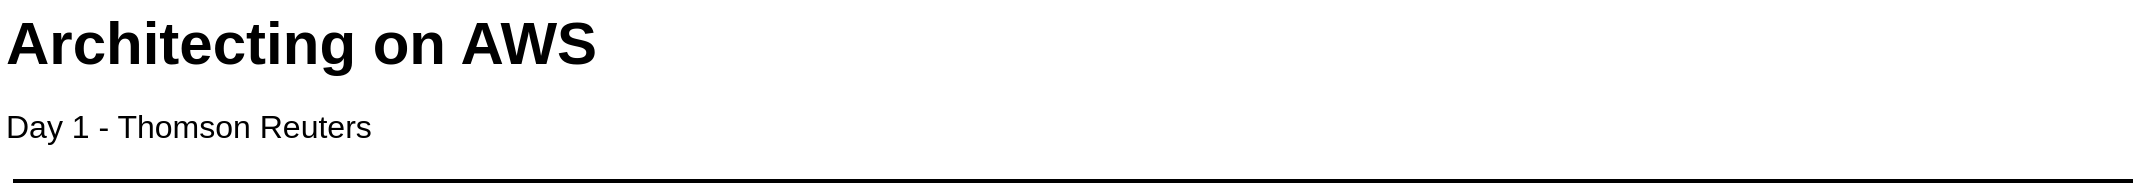 <mxfile version="13.7.9" type="github" pages="9">
  <diagram id="KeV2ZuzA3Sxgm46IGdo2" name="Page-2">
    <mxGraphModel dx="1422" dy="794" grid="1" gridSize="10" guides="1" tooltips="1" connect="1" arrows="1" fold="1" page="1" pageScale="1" pageWidth="1169" pageHeight="827" math="0" shadow="0">
      <root>
        <mxCell id="bo48arWlyYDaiDBZN2Ql-0" />
        <mxCell id="bo48arWlyYDaiDBZN2Ql-1" parent="bo48arWlyYDaiDBZN2Ql-0" />
        <mxCell id="bo48arWlyYDaiDBZN2Ql-2" value="Architecting on AWS" style="text;html=1;resizable=0;points=[];autosize=1;align=left;verticalAlign=top;spacingTop=-4;fontSize=30;fontStyle=1" parent="bo48arWlyYDaiDBZN2Ql-1" vertex="1">
          <mxGeometry x="56.5" y="64.5" width="310" height="40" as="geometry" />
        </mxCell>
        <mxCell id="bo48arWlyYDaiDBZN2Ql-3" value="Day 1 - Thomson Reuters" style="text;html=1;resizable=0;points=[];autosize=1;align=left;verticalAlign=top;spacingTop=-4;fontSize=16;" parent="bo48arWlyYDaiDBZN2Ql-1" vertex="1">
          <mxGeometry x="56.5" y="114.5" width="200" height="20" as="geometry" />
        </mxCell>
        <mxCell id="9XKY4YUiLDB5OqvhZOao-0" value="" style="line;strokeWidth=2;html=1;fontSize=14;" parent="bo48arWlyYDaiDBZN2Ql-1" vertex="1">
          <mxGeometry x="62.5" y="149.5" width="1060" height="10" as="geometry" />
        </mxCell>
      </root>
    </mxGraphModel>
  </diagram>
  <diagram name="Copy of Page-2" id="kJfFOgehAS9UjATJBOH5">
    <mxGraphModel dx="981" dy="508" grid="1" gridSize="10" guides="1" tooltips="1" connect="1" arrows="1" fold="1" page="1" pageScale="1" pageWidth="1169" pageHeight="827" math="0" shadow="0">
      <root>
        <mxCell id="v2f4b0ovpVkEQRIVf16q-0" />
        <mxCell id="v2f4b0ovpVkEQRIVf16q-1" parent="v2f4b0ovpVkEQRIVf16q-0" />
        <mxCell id="SAUchQ542SIpZvj3NgSB-0" value="VPC" style="points=[[0,0],[0.25,0],[0.5,0],[0.75,0],[1,0],[1,0.25],[1,0.5],[1,0.75],[1,1],[0.75,1],[0.5,1],[0.25,1],[0,1],[0,0.75],[0,0.5],[0,0.25]];outlineConnect=0;gradientColor=none;html=1;whiteSpace=wrap;fontSize=12;fontStyle=0;shape=mxgraph.aws4.group;grIcon=mxgraph.aws4.group_vpc;strokeColor=#248814;fillColor=none;verticalAlign=top;align=left;spacingLeft=30;fontColor=#AAB7B8;dashed=0;" parent="v2f4b0ovpVkEQRIVf16q-1" vertex="1">
          <mxGeometry x="100" y="210" width="680" height="440" as="geometry" />
        </mxCell>
        <mxCell id="SAUchQ542SIpZvj3NgSB-1" value="Availability Zone" style="fillColor=none;strokeColor=#147EBA;dashed=1;verticalAlign=top;fontStyle=0;fontColor=#147EBA;" parent="v2f4b0ovpVkEQRIVf16q-1" vertex="1">
          <mxGeometry x="190" y="220" width="250" height="510" as="geometry" />
        </mxCell>
        <mxCell id="SAUchQ542SIpZvj3NgSB-4" value="Public subnet&lt;br&gt;10.0.&lt;b&gt;10&lt;/b&gt;.0/28&lt;br&gt;10.0.&lt;b&gt;10&lt;/b&gt;.1 --&amp;gt; 10.0.&lt;b&gt;10&lt;/b&gt;.255" style="points=[[0,0],[0.25,0],[0.5,0],[0.75,0],[1,0],[1,0.25],[1,0.5],[1,0.75],[1,1],[0.75,1],[0.5,1],[0.25,1],[0,1],[0,0.75],[0,0.5],[0,0.25]];outlineConnect=0;gradientColor=none;html=1;whiteSpace=wrap;fontSize=12;fontStyle=0;shape=mxgraph.aws4.group;grIcon=mxgraph.aws4.group_security_group;grStroke=0;strokeColor=#248814;fillColor=#E9F3E6;verticalAlign=top;align=left;spacingLeft=30;fontColor=#248814;dashed=0;" parent="v2f4b0ovpVkEQRIVf16q-1" vertex="1">
          <mxGeometry x="215" y="280" width="190" height="200" as="geometry" />
        </mxCell>
        <mxCell id="v2f4b0ovpVkEQRIVf16q-2" value="Architecting on AWS" style="text;html=1;resizable=0;points=[];autosize=1;align=left;verticalAlign=top;spacingTop=-4;fontSize=30;fontStyle=1" parent="v2f4b0ovpVkEQRIVf16q-1" vertex="1">
          <mxGeometry x="56.5" y="64.5" width="310" height="40" as="geometry" />
        </mxCell>
        <mxCell id="v2f4b0ovpVkEQRIVf16q-3" value="Day 1 - Thomson Reuters" style="text;html=1;resizable=0;points=[];autosize=1;align=left;verticalAlign=top;spacingTop=-4;fontSize=16;" parent="v2f4b0ovpVkEQRIVf16q-1" vertex="1">
          <mxGeometry x="56.5" y="114.5" width="200" height="20" as="geometry" />
        </mxCell>
        <mxCell id="v2f4b0ovpVkEQRIVf16q-4" value="" style="line;strokeWidth=2;html=1;fontSize=14;" parent="v2f4b0ovpVkEQRIVf16q-1" vertex="1">
          <mxGeometry x="62.5" y="149.5" width="1060" height="10" as="geometry" />
        </mxCell>
        <mxCell id="SAUchQ542SIpZvj3NgSB-2" value="Availability Zone" style="fillColor=none;strokeColor=#147EBA;dashed=1;verticalAlign=top;fontStyle=0;fontColor=#147EBA;" parent="v2f4b0ovpVkEQRIVf16q-1" vertex="1">
          <mxGeometry x="475" y="220" width="260" height="510" as="geometry" />
        </mxCell>
        <mxCell id="SAUchQ542SIpZvj3NgSB-3" value="10.0.10.22" style="outlineConnect=0;fontColor=#232F3E;gradientColor=#F78E04;gradientDirection=north;fillColor=#D05C17;strokeColor=#ffffff;dashed=0;verticalLabelPosition=bottom;verticalAlign=top;align=center;html=1;fontSize=12;fontStyle=0;aspect=fixed;shape=mxgraph.aws4.resourceIcon;resIcon=mxgraph.aws4.compute;" parent="v2f4b0ovpVkEQRIVf16q-1" vertex="1">
          <mxGeometry x="240" y="350" width="40" height="40" as="geometry" />
        </mxCell>
        <mxCell id="SAUchQ542SIpZvj3NgSB-5" value="Public subnet&lt;br&gt;10.0.&lt;b&gt;20&lt;/b&gt;.0/28&lt;br&gt;10.0.&lt;b&gt;20&lt;/b&gt;.1 --&amp;gt; 10.0.&lt;b&gt;20&lt;/b&gt;.255" style="points=[[0,0],[0.25,0],[0.5,0],[0.75,0],[1,0],[1,0.25],[1,0.5],[1,0.75],[1,1],[0.75,1],[0.5,1],[0.25,1],[0,1],[0,0.75],[0,0.5],[0,0.25]];outlineConnect=0;gradientColor=none;html=1;whiteSpace=wrap;fontSize=12;fontStyle=0;shape=mxgraph.aws4.group;grIcon=mxgraph.aws4.group_security_group;grStroke=0;strokeColor=#248814;fillColor=#E9F3E6;verticalAlign=top;align=left;spacingLeft=30;fontColor=#248814;dashed=0;" parent="v2f4b0ovpVkEQRIVf16q-1" vertex="1">
          <mxGeometry x="528.25" y="280" width="191.75" height="200" as="geometry" />
        </mxCell>
        <mxCell id="SAUchQ542SIpZvj3NgSB-6" value="10.0.0.0/16&lt;br&gt;10.0.0.1 --&amp;gt; 10.0.255.255 (65,536)" style="text;html=1;strokeColor=none;fillColor=none;align=left;verticalAlign=middle;whiteSpace=wrap;rounded=0;" parent="v2f4b0ovpVkEQRIVf16q-1" vertex="1">
          <mxGeometry x="110" y="240" width="190" height="20" as="geometry" />
        </mxCell>
        <mxCell id="SAUchQ542SIpZvj3NgSB-14" value="10.0.20.144&lt;br&gt;web svr" style="outlineConnect=0;fontColor=#232F3E;gradientColor=#F78E04;gradientDirection=north;fillColor=#D05C17;strokeColor=#ffffff;dashed=0;verticalLabelPosition=bottom;verticalAlign=top;align=center;html=1;fontSize=12;fontStyle=0;aspect=fixed;shape=mxgraph.aws4.resourceIcon;resIcon=mxgraph.aws4.compute;" parent="v2f4b0ovpVkEQRIVf16q-1" vertex="1">
          <mxGeometry x="545" y="340" width="40" height="40" as="geometry" />
        </mxCell>
        <mxCell id="SAUchQ542SIpZvj3NgSB-25" value="Private subnet&lt;br&gt;10.0.&lt;b&gt;30&lt;/b&gt;.0/20&lt;br&gt;10.0.&lt;b&gt;30&lt;/b&gt;.0 --&amp;gt; 10.0.&lt;b&gt;30&lt;/b&gt;.255" style="points=[[0,0],[0.25,0],[0.5,0],[0.75,0],[1,0],[1,0.25],[1,0.5],[1,0.75],[1,1],[0.75,1],[0.5,1],[0.25,1],[0,1],[0,0.75],[0,0.5],[0,0.25]];outlineConnect=0;gradientColor=none;html=1;whiteSpace=wrap;fontSize=12;fontStyle=0;shape=mxgraph.aws4.group;grIcon=mxgraph.aws4.group_security_group;grStroke=0;strokeColor=#147EBA;fillColor=#E6F2F8;verticalAlign=top;align=left;spacingLeft=30;fontColor=#147EBA;dashed=0;" parent="v2f4b0ovpVkEQRIVf16q-1" vertex="1">
          <mxGeometry x="215" y="500" width="195" height="130" as="geometry" />
        </mxCell>
        <mxCell id="SAUchQ542SIpZvj3NgSB-26" value="Private subnet&lt;br&gt;10.0.&lt;b&gt;40&lt;/b&gt;.0/20&lt;br&gt;10.0.&lt;b&gt;40&lt;/b&gt;.0 --&amp;gt; 10.0.&lt;b&gt;40&lt;/b&gt;.255" style="points=[[0,0],[0.25,0],[0.5,0],[0.75,0],[1,0],[1,0.25],[1,0.5],[1,0.75],[1,1],[0.75,1],[0.5,1],[0.25,1],[0,1],[0,0.75],[0,0.5],[0,0.25]];outlineConnect=0;gradientColor=none;html=1;whiteSpace=wrap;fontSize=12;fontStyle=0;shape=mxgraph.aws4.group;grIcon=mxgraph.aws4.group_security_group;grStroke=0;strokeColor=#147EBA;fillColor=#E6F2F8;verticalAlign=top;align=left;spacingLeft=30;fontColor=#147EBA;dashed=0;" parent="v2f4b0ovpVkEQRIVf16q-1" vertex="1">
          <mxGeometry x="528.25" y="500" width="195" height="130" as="geometry" />
        </mxCell>
        <mxCell id="SAUchQ542SIpZvj3NgSB-27" value="10.0.30.5" style="outlineConnect=0;fontColor=#232F3E;gradientColor=#F78E04;gradientDirection=north;fillColor=#D05C17;strokeColor=#ffffff;dashed=0;verticalLabelPosition=bottom;verticalAlign=top;align=center;html=1;fontSize=12;fontStyle=0;aspect=fixed;shape=mxgraph.aws4.resourceIcon;resIcon=mxgraph.aws4.compute;" parent="v2f4b0ovpVkEQRIVf16q-1" vertex="1">
          <mxGeometry x="260" y="570" width="40" height="40" as="geometry" />
        </mxCell>
        <mxCell id="SAUchQ542SIpZvj3NgSB-28" value="10.0.40.5" style="outlineConnect=0;fontColor=#232F3E;gradientColor=#F78E04;gradientDirection=north;fillColor=#D05C17;strokeColor=#ffffff;dashed=0;verticalLabelPosition=bottom;verticalAlign=top;align=center;html=1;fontSize=12;fontStyle=0;aspect=fixed;shape=mxgraph.aws4.resourceIcon;resIcon=mxgraph.aws4.compute;" parent="v2f4b0ovpVkEQRIVf16q-1" vertex="1">
          <mxGeometry x="595" y="560" width="40" height="40" as="geometry" />
        </mxCell>
        <mxCell id="SAUchQ542SIpZvj3NgSB-29" value="10.0.10.59" style="outlineConnect=0;fontColor=#232F3E;gradientColor=#F78E04;gradientDirection=north;fillColor=#D05C17;strokeColor=#ffffff;dashed=0;verticalLabelPosition=bottom;verticalAlign=top;align=center;html=1;fontSize=12;fontStyle=0;aspect=fixed;shape=mxgraph.aws4.resourceIcon;resIcon=mxgraph.aws4.compute;" parent="v2f4b0ovpVkEQRIVf16q-1" vertex="1">
          <mxGeometry x="310" y="350" width="40" height="40" as="geometry" />
        </mxCell>
        <mxCell id="SAUchQ542SIpZvj3NgSB-30" value="VPC ROUTER" style="outlineConnect=0;fontColor=#232F3E;gradientColor=none;fillColor=#5A30B5;strokeColor=none;dashed=0;verticalLabelPosition=bottom;verticalAlign=top;align=center;html=1;fontSize=12;fontStyle=0;aspect=fixed;pointerEvents=1;shape=mxgraph.aws4.customer_gateway;" parent="v2f4b0ovpVkEQRIVf16q-1" vertex="1">
          <mxGeometry x="430" y="440" width="78" height="78" as="geometry" />
        </mxCell>
        <mxCell id="SAUchQ542SIpZvj3NgSB-34" value="" style="endArrow=classic;startArrow=classic;html=1;" parent="v2f4b0ovpVkEQRIVf16q-1" edge="1">
          <mxGeometry width="50" height="50" relative="1" as="geometry">
            <mxPoint x="405" y="560" as="sourcePoint" />
            <mxPoint x="455" y="510" as="targetPoint" />
          </mxGeometry>
        </mxCell>
        <mxCell id="SAUchQ542SIpZvj3NgSB-35" value="" style="endArrow=classic;startArrow=classic;html=1;" parent="v2f4b0ovpVkEQRIVf16q-1" source="SAUchQ542SIpZvj3NgSB-26" target="SAUchQ542SIpZvj3NgSB-30" edge="1">
          <mxGeometry width="50" height="50" relative="1" as="geometry">
            <mxPoint x="415" y="570" as="sourcePoint" />
            <mxPoint x="465" y="520" as="targetPoint" />
          </mxGeometry>
        </mxCell>
        <mxCell id="SAUchQ542SIpZvj3NgSB-36" value="" style="endArrow=classic;startArrow=classic;html=1;" parent="v2f4b0ovpVkEQRIVf16q-1" source="SAUchQ542SIpZvj3NgSB-4" target="SAUchQ542SIpZvj3NgSB-30" edge="1">
          <mxGeometry width="50" height="50" relative="1" as="geometry">
            <mxPoint x="415" y="570" as="sourcePoint" />
            <mxPoint x="465" y="520" as="targetPoint" />
          </mxGeometry>
        </mxCell>
        <mxCell id="SAUchQ542SIpZvj3NgSB-37" value="" style="endArrow=classic;startArrow=classic;html=1;" parent="v2f4b0ovpVkEQRIVf16q-1" source="SAUchQ542SIpZvj3NgSB-30" edge="1">
          <mxGeometry width="50" height="50" relative="1" as="geometry">
            <mxPoint x="508" y="390.001" as="sourcePoint" />
            <mxPoint x="533" y="405.567" as="targetPoint" />
          </mxGeometry>
        </mxCell>
        <mxCell id="SAUchQ542SIpZvj3NgSB-38" value="10.0.10.1" style="text;html=1;strokeColor=none;fillColor=none;align=center;verticalAlign=middle;whiteSpace=wrap;rounded=0;" parent="v2f4b0ovpVkEQRIVf16q-1" vertex="1">
          <mxGeometry x="390" y="404" width="40" height="20" as="geometry" />
        </mxCell>
        <mxCell id="SAUchQ542SIpZvj3NgSB-39" value="10.0.20.1" style="text;html=1;strokeColor=none;fillColor=none;align=center;verticalAlign=middle;whiteSpace=wrap;rounded=0;" parent="v2f4b0ovpVkEQRIVf16q-1" vertex="1">
          <mxGeometry x="490" y="414" width="40" height="20" as="geometry" />
        </mxCell>
        <mxCell id="SAUchQ542SIpZvj3NgSB-40" value="10.0.30.1" style="text;html=1;strokeColor=none;fillColor=none;align=center;verticalAlign=middle;whiteSpace=wrap;rounded=0;" parent="v2f4b0ovpVkEQRIVf16q-1" vertex="1">
          <mxGeometry x="400" y="560" width="40" height="20" as="geometry" />
        </mxCell>
        <mxCell id="SAUchQ542SIpZvj3NgSB-41" value="10.0.40.1" style="text;html=1;strokeColor=none;fillColor=none;align=center;verticalAlign=middle;whiteSpace=wrap;rounded=0;" parent="v2f4b0ovpVkEQRIVf16q-1" vertex="1">
          <mxGeometry x="508" y="550" width="40" height="20" as="geometry" />
        </mxCell>
        <mxCell id="SAUchQ542SIpZvj3NgSB-42" value="IGW" style="outlineConnect=0;fontColor=#232F3E;gradientColor=none;fillColor=#5A30B5;strokeColor=none;dashed=0;verticalLabelPosition=bottom;verticalAlign=top;align=center;html=1;fontSize=12;fontStyle=0;aspect=fixed;pointerEvents=1;shape=mxgraph.aws4.internet_gateway;" parent="v2f4b0ovpVkEQRIVf16q-1" vertex="1">
          <mxGeometry x="420" y="170" width="78" height="78" as="geometry" />
        </mxCell>
        <mxCell id="SAUchQ542SIpZvj3NgSB-43" value="" style="endArrow=classic;startArrow=classic;html=1;" parent="v2f4b0ovpVkEQRIVf16q-1" edge="1">
          <mxGeometry width="50" height="50" relative="1" as="geometry">
            <mxPoint x="520" y="410" as="sourcePoint" />
            <mxPoint x="570" y="360" as="targetPoint" />
          </mxGeometry>
        </mxCell>
        <mxCell id="SAUchQ542SIpZvj3NgSB-45" value="" style="endArrow=classic;startArrow=classic;html=1;" parent="v2f4b0ovpVkEQRIVf16q-1" source="SAUchQ542SIpZvj3NgSB-30" target="SAUchQ542SIpZvj3NgSB-42" edge="1">
          <mxGeometry width="50" height="50" relative="1" as="geometry">
            <mxPoint x="520" y="410" as="sourcePoint" />
            <mxPoint x="570" y="360" as="targetPoint" />
          </mxGeometry>
        </mxCell>
        <mxCell id="SAUchQ542SIpZvj3NgSB-46" value="Default Route Table (rt1)&lt;br&gt;10.0.0.0/16&amp;nbsp; = local&lt;br&gt;0.0.0.0/0 =&amp;nbsp; 10.0.20.150" style="rounded=1;whiteSpace=wrap;html=1;align=left;" parent="v2f4b0ovpVkEQRIVf16q-1" vertex="1">
          <mxGeometry x="560" y="630" width="180" height="60" as="geometry" />
        </mxCell>
        <mxCell id="SAUchQ542SIpZvj3NgSB-47" value="Default Route Table (rt1)&lt;br&gt;10.0.0.0/16&amp;nbsp; = local" style="rounded=1;whiteSpace=wrap;html=1;align=left;" parent="v2f4b0ovpVkEQRIVf16q-1" vertex="1">
          <mxGeometry x="230" y="630" width="180" height="60" as="geometry" />
        </mxCell>
        <mxCell id="SAUchQ542SIpZvj3NgSB-48" value="Internet Route Table (rt2)&lt;br&gt;10.0.0.0/16&amp;nbsp; = local&lt;br&gt;0.0.0.0/0 = IGW" style="rounded=1;whiteSpace=wrap;html=1;align=left;" parent="v2f4b0ovpVkEQRIVf16q-1" vertex="1">
          <mxGeometry x="680" y="420" width="180" height="60" as="geometry" />
        </mxCell>
        <mxCell id="SAUchQ542SIpZvj3NgSB-49" value="Internet Route Table (rt2)&lt;br&gt;10.0.0.0/16&amp;nbsp; = local&lt;br&gt;0.0.0.0/0 = IGW" style="rounded=1;whiteSpace=wrap;html=1;align=left;" parent="v2f4b0ovpVkEQRIVf16q-1" vertex="1">
          <mxGeometry x="140" y="414" width="180" height="60" as="geometry" />
        </mxCell>
        <mxCell id="SAUchQ542SIpZvj3NgSB-50" value="" style="ellipse;shape=cloud;whiteSpace=wrap;html=1;align=left;" parent="v2f4b0ovpVkEQRIVf16q-1" vertex="1">
          <mxGeometry x="498" y="54.5" width="362" height="80" as="geometry" />
        </mxCell>
        <mxCell id="SAUchQ542SIpZvj3NgSB-51" value="66.44.123.99" style="text;html=1;strokeColor=none;fillColor=none;align=center;verticalAlign=middle;whiteSpace=wrap;rounded=0;" parent="v2f4b0ovpVkEQRIVf16q-1" vertex="1">
          <mxGeometry x="650" y="84.5" width="40" height="20" as="geometry" />
        </mxCell>
        <mxCell id="SAUchQ542SIpZvj3NgSB-52" value="" style="endArrow=classic;startArrow=classic;html=1;" parent="v2f4b0ovpVkEQRIVf16q-1" source="SAUchQ542SIpZvj3NgSB-14" target="SAUchQ542SIpZvj3NgSB-51" edge="1">
          <mxGeometry width="50" height="50" relative="1" as="geometry">
            <mxPoint x="510" y="350" as="sourcePoint" />
            <mxPoint x="560" y="300" as="targetPoint" />
          </mxGeometry>
        </mxCell>
        <mxCell id="SAUchQ542SIpZvj3NgSB-53" value="1:1 public to private IP address mapping (Network Address Translation\0" style="text;html=1;strokeColor=none;fillColor=none;align=center;verticalAlign=middle;whiteSpace=wrap;rounded=0;" parent="v2f4b0ovpVkEQRIVf16q-1" vertex="1">
          <mxGeometry x="880" y="74.5" width="40" height="20" as="geometry" />
        </mxCell>
        <mxCell id="g46Nx13l2YJPevWg2usb-1" value="" style="shape=flexArrow;endArrow=classic;html=1;" parent="v2f4b0ovpVkEQRIVf16q-1" source="SAUchQ542SIpZvj3NgSB-28" edge="1">
          <mxGeometry width="50" height="50" relative="1" as="geometry">
            <mxPoint x="510" y="440" as="sourcePoint" />
            <mxPoint x="655.909" y="380.0" as="targetPoint" />
          </mxGeometry>
        </mxCell>
        <mxCell id="g46Nx13l2YJPevWg2usb-2" value="" style="shape=flexArrow;endArrow=classic;html=1;" parent="v2f4b0ovpVkEQRIVf16q-1" target="SAUchQ542SIpZvj3NgSB-50" edge="1">
          <mxGeometry width="50" height="50" relative="1" as="geometry">
            <mxPoint x="640" y="341.25" as="sourcePoint" />
            <mxPoint x="665.909" y="390.0" as="targetPoint" />
            <Array as="points">
              <mxPoint x="500" y="210" />
            </Array>
          </mxGeometry>
        </mxCell>
        <mxCell id="g46Nx13l2YJPevWg2usb-3" value="NAT INSTANCE&lt;br&gt;10.0.20.150" style="outlineConnect=0;fontColor=#232F3E;gradientColor=#F78E04;gradientDirection=north;fillColor=#D05C17;strokeColor=#ffffff;dashed=0;verticalLabelPosition=bottom;verticalAlign=top;align=center;html=1;fontSize=12;fontStyle=0;aspect=fixed;shape=mxgraph.aws4.resourceIcon;resIcon=mxgraph.aws4.compute;" parent="v2f4b0ovpVkEQRIVf16q-1" vertex="1">
          <mxGeometry x="635" y="340" width="40" height="40" as="geometry" />
        </mxCell>
        <mxCell id="m45LlViKp8xTFox-GjgC-0" value="" style="endArrow=classic;startArrow=classic;html=1;" edge="1" parent="v2f4b0ovpVkEQRIVf16q-1" source="SAUchQ542SIpZvj3NgSB-14">
          <mxGeometry width="50" height="50" relative="1" as="geometry">
            <mxPoint x="336.86" y="350" as="sourcePoint" />
            <mxPoint x="470" y="90" as="targetPoint" />
          </mxGeometry>
        </mxCell>
        <mxCell id="m45LlViKp8xTFox-GjgC-1" value="REQUEST ELASTIC IP&lt;br&gt;100.23.44.99" style="text;html=1;strokeColor=none;fillColor=none;align=center;verticalAlign=middle;whiteSpace=wrap;rounded=0;fontStyle=1" vertex="1" parent="v2f4b0ovpVkEQRIVf16q-1">
          <mxGeometry x="373" y="64.5" width="135" height="20" as="geometry" />
        </mxCell>
        <mxCell id="m45LlViKp8xTFox-GjgC-2" value="Security group" style="fillColor=none;strokeColor=#DD3522;verticalAlign=top;fontStyle=0;fontColor=#DD3522;" vertex="1" parent="v2f4b0ovpVkEQRIVf16q-1">
          <mxGeometry x="206.5" y="330" width="93.5" height="80" as="geometry" />
        </mxCell>
        <mxCell id="m45LlViKp8xTFox-GjgC-4" value="" style="endArrow=classic;html=1;" edge="1" parent="v2f4b0ovpVkEQRIVf16q-1" source="SAUchQ542SIpZvj3NgSB-29" target="SAUchQ542SIpZvj3NgSB-28">
          <mxGeometry width="50" height="50" relative="1" as="geometry">
            <mxPoint x="440" y="370" as="sourcePoint" />
            <mxPoint x="490" y="320" as="targetPoint" />
          </mxGeometry>
        </mxCell>
        <mxCell id="m45LlViKp8xTFox-GjgC-5" value="" style="outlineConnect=0;fontColor=#232F3E;gradientColor=none;fillColor=#232F3E;strokeColor=none;dashed=0;verticalLabelPosition=bottom;verticalAlign=top;align=center;html=1;fontSize=12;fontStyle=0;aspect=fixed;pointerEvents=1;shape=mxgraph.aws4.generic_firewall;" vertex="1" parent="v2f4b0ovpVkEQRIVf16q-1">
          <mxGeometry x="430" y="500" width="78" height="66" as="geometry" />
        </mxCell>
      </root>
    </mxGraphModel>
  </diagram>
  <diagram name="Copy of Copy of Page-2" id="gVsBOq7nOVKsbKQNBeIL">
    <mxGraphModel dx="813" dy="454" grid="1" gridSize="10" guides="1" tooltips="1" connect="1" arrows="1" fold="1" page="1" pageScale="1" pageWidth="1169" pageHeight="827" math="0" shadow="0">
      <root>
        <mxCell id="xEQGiq3BAduKQmX_8cCE-0" />
        <mxCell id="xEQGiq3BAduKQmX_8cCE-1" parent="xEQGiq3BAduKQmX_8cCE-0" />
        <mxCell id="xEQGiq3BAduKQmX_8cCE-2" value="VPC" style="points=[[0,0],[0.25,0],[0.5,0],[0.75,0],[1,0],[1,0.25],[1,0.5],[1,0.75],[1,1],[0.75,1],[0.5,1],[0.25,1],[0,1],[0,0.75],[0,0.5],[0,0.25]];outlineConnect=0;gradientColor=none;html=1;whiteSpace=wrap;fontSize=12;fontStyle=0;shape=mxgraph.aws4.group;grIcon=mxgraph.aws4.group_vpc;strokeColor=#248814;fillColor=none;verticalAlign=top;align=left;spacingLeft=30;fontColor=#AAB7B8;dashed=0;" vertex="1" parent="xEQGiq3BAduKQmX_8cCE-1">
          <mxGeometry x="100" y="210" width="680" height="440" as="geometry" />
        </mxCell>
        <mxCell id="xEQGiq3BAduKQmX_8cCE-3" value="Availability Zone" style="fillColor=none;strokeColor=#147EBA;dashed=1;verticalAlign=top;fontStyle=0;fontColor=#147EBA;" vertex="1" parent="xEQGiq3BAduKQmX_8cCE-1">
          <mxGeometry x="190" y="220" width="250" height="510" as="geometry" />
        </mxCell>
        <mxCell id="xEQGiq3BAduKQmX_8cCE-4" value="Public subnet&lt;br&gt;10.0.&lt;b&gt;10&lt;/b&gt;.0/28&lt;br&gt;10.0.&lt;b&gt;10&lt;/b&gt;.1 --&amp;gt; 10.0.&lt;b&gt;10&lt;/b&gt;.255" style="points=[[0,0],[0.25,0],[0.5,0],[0.75,0],[1,0],[1,0.25],[1,0.5],[1,0.75],[1,1],[0.75,1],[0.5,1],[0.25,1],[0,1],[0,0.75],[0,0.5],[0,0.25]];outlineConnect=0;gradientColor=none;html=1;whiteSpace=wrap;fontSize=12;fontStyle=0;shape=mxgraph.aws4.group;grIcon=mxgraph.aws4.group_security_group;grStroke=0;strokeColor=#248814;fillColor=#E9F3E6;verticalAlign=top;align=left;spacingLeft=30;fontColor=#248814;dashed=0;" vertex="1" parent="xEQGiq3BAduKQmX_8cCE-1">
          <mxGeometry x="215" y="280" width="190" height="200" as="geometry" />
        </mxCell>
        <mxCell id="xEQGiq3BAduKQmX_8cCE-5" value="Architecting on AWS" style="text;html=1;resizable=0;points=[];autosize=1;align=left;verticalAlign=top;spacingTop=-4;fontSize=30;fontStyle=1" vertex="1" parent="xEQGiq3BAduKQmX_8cCE-1">
          <mxGeometry x="56.5" y="64.5" width="310" height="40" as="geometry" />
        </mxCell>
        <mxCell id="xEQGiq3BAduKQmX_8cCE-6" value="Day 1 - Thomson Reuters" style="text;html=1;resizable=0;points=[];autosize=1;align=left;verticalAlign=top;spacingTop=-4;fontSize=16;" vertex="1" parent="xEQGiq3BAduKQmX_8cCE-1">
          <mxGeometry x="56.5" y="114.5" width="200" height="20" as="geometry" />
        </mxCell>
        <mxCell id="xEQGiq3BAduKQmX_8cCE-7" value="" style="line;strokeWidth=2;html=1;fontSize=14;" vertex="1" parent="xEQGiq3BAduKQmX_8cCE-1">
          <mxGeometry x="62.5" y="149.5" width="1060" height="10" as="geometry" />
        </mxCell>
        <mxCell id="xEQGiq3BAduKQmX_8cCE-8" value="Availability Zone" style="fillColor=none;strokeColor=#147EBA;dashed=1;verticalAlign=top;fontStyle=0;fontColor=#147EBA;" vertex="1" parent="xEQGiq3BAduKQmX_8cCE-1">
          <mxGeometry x="475" y="220" width="260" height="510" as="geometry" />
        </mxCell>
        <mxCell id="xEQGiq3BAduKQmX_8cCE-9" value="10.0.10.22" style="outlineConnect=0;fontColor=#232F3E;gradientColor=#F78E04;gradientDirection=north;fillColor=#D05C17;strokeColor=#ffffff;dashed=0;verticalLabelPosition=bottom;verticalAlign=top;align=center;html=1;fontSize=12;fontStyle=0;aspect=fixed;shape=mxgraph.aws4.resourceIcon;resIcon=mxgraph.aws4.compute;" vertex="1" parent="xEQGiq3BAduKQmX_8cCE-1">
          <mxGeometry x="256.5" y="340" width="40" height="40" as="geometry" />
        </mxCell>
        <mxCell id="xEQGiq3BAduKQmX_8cCE-10" value="Public subnet&lt;br&gt;10.0.&lt;b&gt;20&lt;/b&gt;.0/28&lt;br&gt;10.0.&lt;b&gt;20&lt;/b&gt;.1 --&amp;gt; 10.0.&lt;b&gt;20&lt;/b&gt;.255" style="points=[[0,0],[0.25,0],[0.5,0],[0.75,0],[1,0],[1,0.25],[1,0.5],[1,0.75],[1,1],[0.75,1],[0.5,1],[0.25,1],[0,1],[0,0.75],[0,0.5],[0,0.25]];outlineConnect=0;gradientColor=none;html=1;whiteSpace=wrap;fontSize=12;fontStyle=0;shape=mxgraph.aws4.group;grIcon=mxgraph.aws4.group_security_group;grStroke=0;strokeColor=#248814;fillColor=#E9F3E6;verticalAlign=top;align=left;spacingLeft=30;fontColor=#248814;dashed=0;" vertex="1" parent="xEQGiq3BAduKQmX_8cCE-1">
          <mxGeometry x="528.25" y="280" width="191.75" height="200" as="geometry" />
        </mxCell>
        <mxCell id="xEQGiq3BAduKQmX_8cCE-11" value="10.0.0.0/16&lt;br&gt;10.0.0.1 --&amp;gt; 10.0.255.255 (65,536)" style="text;html=1;strokeColor=none;fillColor=none;align=left;verticalAlign=middle;whiteSpace=wrap;rounded=0;" vertex="1" parent="xEQGiq3BAduKQmX_8cCE-1">
          <mxGeometry x="110" y="240" width="190" height="20" as="geometry" />
        </mxCell>
        <mxCell id="xEQGiq3BAduKQmX_8cCE-13" value="Private subnet&lt;br&gt;10.0.&lt;b&gt;30&lt;/b&gt;.0/20&lt;br&gt;10.0.&lt;b&gt;30&lt;/b&gt;.0 --&amp;gt; 10.0.&lt;b&gt;30&lt;/b&gt;.255" style="points=[[0,0],[0.25,0],[0.5,0],[0.75,0],[1,0],[1,0.25],[1,0.5],[1,0.75],[1,1],[0.75,1],[0.5,1],[0.25,1],[0,1],[0,0.75],[0,0.5],[0,0.25]];outlineConnect=0;gradientColor=none;html=1;whiteSpace=wrap;fontSize=12;fontStyle=0;shape=mxgraph.aws4.group;grIcon=mxgraph.aws4.group_security_group;grStroke=0;strokeColor=#147EBA;fillColor=#E6F2F8;verticalAlign=top;align=left;spacingLeft=30;fontColor=#147EBA;dashed=0;" vertex="1" parent="xEQGiq3BAduKQmX_8cCE-1">
          <mxGeometry x="215" y="500" width="195" height="130" as="geometry" />
        </mxCell>
        <mxCell id="xEQGiq3BAduKQmX_8cCE-14" value="Private subnet&lt;br&gt;10.0.&lt;b&gt;40&lt;/b&gt;.0/20&lt;br&gt;10.0.&lt;b&gt;40&lt;/b&gt;.0 --&amp;gt; 10.0.&lt;b&gt;40&lt;/b&gt;.255" style="points=[[0,0],[0.25,0],[0.5,0],[0.75,0],[1,0],[1,0.25],[1,0.5],[1,0.75],[1,1],[0.75,1],[0.5,1],[0.25,1],[0,1],[0,0.75],[0,0.5],[0,0.25]];outlineConnect=0;gradientColor=none;html=1;whiteSpace=wrap;fontSize=12;fontStyle=0;shape=mxgraph.aws4.group;grIcon=mxgraph.aws4.group_security_group;grStroke=0;strokeColor=#147EBA;fillColor=#E6F2F8;verticalAlign=top;align=left;spacingLeft=30;fontColor=#147EBA;dashed=0;" vertex="1" parent="xEQGiq3BAduKQmX_8cCE-1">
          <mxGeometry x="528.25" y="500" width="195" height="130" as="geometry" />
        </mxCell>
        <mxCell id="xEQGiq3BAduKQmX_8cCE-15" value="10.0.30.5" style="outlineConnect=0;fontColor=#232F3E;gradientColor=#F78E04;gradientDirection=north;fillColor=#D05C17;strokeColor=#ffffff;dashed=0;verticalLabelPosition=bottom;verticalAlign=top;align=center;html=1;fontSize=12;fontStyle=0;aspect=fixed;shape=mxgraph.aws4.resourceIcon;resIcon=mxgraph.aws4.compute;" vertex="1" parent="xEQGiq3BAduKQmX_8cCE-1">
          <mxGeometry x="260" y="570" width="40" height="40" as="geometry" />
        </mxCell>
        <mxCell id="xEQGiq3BAduKQmX_8cCE-16" value="10.0.40.5" style="outlineConnect=0;fontColor=#232F3E;gradientColor=#F78E04;gradientDirection=north;fillColor=#D05C17;strokeColor=#ffffff;dashed=0;verticalLabelPosition=bottom;verticalAlign=top;align=center;html=1;fontSize=12;fontStyle=0;aspect=fixed;shape=mxgraph.aws4.resourceIcon;resIcon=mxgraph.aws4.compute;" vertex="1" parent="xEQGiq3BAduKQmX_8cCE-1">
          <mxGeometry x="595" y="560" width="40" height="40" as="geometry" />
        </mxCell>
        <mxCell id="xEQGiq3BAduKQmX_8cCE-17" value="10.0.20.59" style="outlineConnect=0;fontColor=#232F3E;gradientColor=#F78E04;gradientDirection=north;fillColor=#D05C17;strokeColor=#ffffff;dashed=0;verticalLabelPosition=bottom;verticalAlign=top;align=center;html=1;fontSize=12;fontStyle=0;aspect=fixed;shape=mxgraph.aws4.resourceIcon;resIcon=mxgraph.aws4.compute;" vertex="1" parent="xEQGiq3BAduKQmX_8cCE-1">
          <mxGeometry x="604.13" y="340" width="40" height="40" as="geometry" />
        </mxCell>
        <mxCell id="xEQGiq3BAduKQmX_8cCE-18" value="VPC ROUTER" style="outlineConnect=0;fontColor=#232F3E;gradientColor=none;fillColor=#5A30B5;strokeColor=none;dashed=0;verticalLabelPosition=bottom;verticalAlign=top;align=center;html=1;fontSize=12;fontStyle=0;aspect=fixed;pointerEvents=1;shape=mxgraph.aws4.customer_gateway;" vertex="1" parent="xEQGiq3BAduKQmX_8cCE-1">
          <mxGeometry x="430" y="440" width="78" height="78" as="geometry" />
        </mxCell>
        <mxCell id="xEQGiq3BAduKQmX_8cCE-19" value="" style="endArrow=classic;startArrow=classic;html=1;" edge="1" parent="xEQGiq3BAduKQmX_8cCE-1">
          <mxGeometry width="50" height="50" relative="1" as="geometry">
            <mxPoint x="405" y="560" as="sourcePoint" />
            <mxPoint x="455" y="510" as="targetPoint" />
          </mxGeometry>
        </mxCell>
        <mxCell id="xEQGiq3BAduKQmX_8cCE-20" value="" style="endArrow=classic;startArrow=classic;html=1;" edge="1" parent="xEQGiq3BAduKQmX_8cCE-1" source="xEQGiq3BAduKQmX_8cCE-14" target="xEQGiq3BAduKQmX_8cCE-18">
          <mxGeometry width="50" height="50" relative="1" as="geometry">
            <mxPoint x="415" y="570" as="sourcePoint" />
            <mxPoint x="465" y="520" as="targetPoint" />
          </mxGeometry>
        </mxCell>
        <mxCell id="xEQGiq3BAduKQmX_8cCE-21" value="" style="endArrow=classic;startArrow=classic;html=1;" edge="1" parent="xEQGiq3BAduKQmX_8cCE-1" source="xEQGiq3BAduKQmX_8cCE-4" target="xEQGiq3BAduKQmX_8cCE-18">
          <mxGeometry width="50" height="50" relative="1" as="geometry">
            <mxPoint x="415" y="570" as="sourcePoint" />
            <mxPoint x="465" y="520" as="targetPoint" />
          </mxGeometry>
        </mxCell>
        <mxCell id="xEQGiq3BAduKQmX_8cCE-22" value="" style="endArrow=classic;startArrow=classic;html=1;" edge="1" parent="xEQGiq3BAduKQmX_8cCE-1" source="xEQGiq3BAduKQmX_8cCE-18">
          <mxGeometry width="50" height="50" relative="1" as="geometry">
            <mxPoint x="508" y="390.001" as="sourcePoint" />
            <mxPoint x="533" y="405.567" as="targetPoint" />
          </mxGeometry>
        </mxCell>
        <mxCell id="xEQGiq3BAduKQmX_8cCE-23" value="10.0.10.1" style="text;html=1;strokeColor=none;fillColor=none;align=center;verticalAlign=middle;whiteSpace=wrap;rounded=0;" vertex="1" parent="xEQGiq3BAduKQmX_8cCE-1">
          <mxGeometry x="390" y="404" width="40" height="20" as="geometry" />
        </mxCell>
        <mxCell id="xEQGiq3BAduKQmX_8cCE-24" value="10.0.20.1" style="text;html=1;strokeColor=none;fillColor=none;align=center;verticalAlign=middle;whiteSpace=wrap;rounded=0;" vertex="1" parent="xEQGiq3BAduKQmX_8cCE-1">
          <mxGeometry x="490" y="414" width="40" height="20" as="geometry" />
        </mxCell>
        <mxCell id="xEQGiq3BAduKQmX_8cCE-25" value="10.0.30.1" style="text;html=1;strokeColor=none;fillColor=none;align=center;verticalAlign=middle;whiteSpace=wrap;rounded=0;" vertex="1" parent="xEQGiq3BAduKQmX_8cCE-1">
          <mxGeometry x="400" y="560" width="40" height="20" as="geometry" />
        </mxCell>
        <mxCell id="xEQGiq3BAduKQmX_8cCE-26" value="10.0.40.1" style="text;html=1;strokeColor=none;fillColor=none;align=center;verticalAlign=middle;whiteSpace=wrap;rounded=0;" vertex="1" parent="xEQGiq3BAduKQmX_8cCE-1">
          <mxGeometry x="508" y="550" width="40" height="20" as="geometry" />
        </mxCell>
        <mxCell id="xEQGiq3BAduKQmX_8cCE-27" value="IGW" style="outlineConnect=0;fontColor=#232F3E;gradientColor=none;fillColor=#5A30B5;strokeColor=none;dashed=0;verticalLabelPosition=bottom;verticalAlign=top;align=center;html=1;fontSize=12;fontStyle=0;aspect=fixed;pointerEvents=1;shape=mxgraph.aws4.internet_gateway;" vertex="1" parent="xEQGiq3BAduKQmX_8cCE-1">
          <mxGeometry x="420" y="170" width="78" height="78" as="geometry" />
        </mxCell>
        <mxCell id="xEQGiq3BAduKQmX_8cCE-29" value="" style="endArrow=classic;startArrow=classic;html=1;" edge="1" parent="xEQGiq3BAduKQmX_8cCE-1" source="xEQGiq3BAduKQmX_8cCE-18" target="xEQGiq3BAduKQmX_8cCE-27">
          <mxGeometry width="50" height="50" relative="1" as="geometry">
            <mxPoint x="520" y="410" as="sourcePoint" />
            <mxPoint x="570" y="360" as="targetPoint" />
          </mxGeometry>
        </mxCell>
        <mxCell id="xEQGiq3BAduKQmX_8cCE-30" value="Default Route Table (rt1)&lt;br&gt;10.0.0.0/16&amp;nbsp; = local&lt;br&gt;0.0.0.0/0 =&amp;nbsp; nat gateway" style="rounded=1;whiteSpace=wrap;html=1;align=left;" vertex="1" parent="xEQGiq3BAduKQmX_8cCE-1">
          <mxGeometry x="560" y="630" width="180" height="60" as="geometry" />
        </mxCell>
        <mxCell id="xEQGiq3BAduKQmX_8cCE-31" value="Default Route Table (rt1)&lt;br&gt;10.0.0.0/16&amp;nbsp; = local" style="rounded=1;whiteSpace=wrap;html=1;align=left;" vertex="1" parent="xEQGiq3BAduKQmX_8cCE-1">
          <mxGeometry x="230" y="630" width="180" height="60" as="geometry" />
        </mxCell>
        <mxCell id="xEQGiq3BAduKQmX_8cCE-32" value="Internet Route Table (rt2)&lt;br&gt;10.0.0.0/16&amp;nbsp; = local&lt;br&gt;0.0.0.0/0 = IGW" style="rounded=1;whiteSpace=wrap;html=1;align=left;" vertex="1" parent="xEQGiq3BAduKQmX_8cCE-1">
          <mxGeometry x="680" y="420" width="180" height="60" as="geometry" />
        </mxCell>
        <mxCell id="xEQGiq3BAduKQmX_8cCE-33" value="Internet Route Table (rt2)&lt;br&gt;10.0.0.0/16&amp;nbsp; = local&lt;br&gt;0.0.0.0/0 = IGW" style="rounded=1;whiteSpace=wrap;html=1;align=left;" vertex="1" parent="xEQGiq3BAduKQmX_8cCE-1">
          <mxGeometry x="140" y="414" width="180" height="60" as="geometry" />
        </mxCell>
        <mxCell id="xEQGiq3BAduKQmX_8cCE-34" value="" style="ellipse;shape=cloud;whiteSpace=wrap;html=1;align=left;" vertex="1" parent="xEQGiq3BAduKQmX_8cCE-1">
          <mxGeometry x="498" y="54.5" width="362" height="80" as="geometry" />
        </mxCell>
        <mxCell id="xEQGiq3BAduKQmX_8cCE-35" value="66.44.123.99" style="text;html=1;strokeColor=none;fillColor=none;align=center;verticalAlign=middle;whiteSpace=wrap;rounded=0;" vertex="1" parent="xEQGiq3BAduKQmX_8cCE-1">
          <mxGeometry x="650" y="84.5" width="40" height="20" as="geometry" />
        </mxCell>
        <mxCell id="xEQGiq3BAduKQmX_8cCE-37" value="1:1 public to private IP address mapping (Network Address Translation\0" style="text;html=1;strokeColor=none;fillColor=none;align=center;verticalAlign=middle;whiteSpace=wrap;rounded=0;" vertex="1" parent="xEQGiq3BAduKQmX_8cCE-1">
          <mxGeometry x="880" y="74.5" width="40" height="20" as="geometry" />
        </mxCell>
        <mxCell id="xEQGiq3BAduKQmX_8cCE-42" value="REQUEST ELASTIC IP&lt;br&gt;100.23.44.99" style="text;html=1;strokeColor=none;fillColor=none;align=center;verticalAlign=middle;whiteSpace=wrap;rounded=0;fontStyle=1" vertex="1" parent="xEQGiq3BAduKQmX_8cCE-1">
          <mxGeometry x="373" y="64.5" width="135" height="20" as="geometry" />
        </mxCell>
        <mxCell id="xEQGiq3BAduKQmX_8cCE-47" value="" style="shape=flexArrow;endArrow=classic;html=1;" edge="1" parent="xEQGiq3BAduKQmX_8cCE-1" source="xEQGiq3BAduKQmX_8cCE-16">
          <mxGeometry width="50" height="50" relative="1" as="geometry">
            <mxPoint x="470" y="530" as="sourcePoint" />
            <mxPoint x="689.624" y="384" as="targetPoint" />
          </mxGeometry>
        </mxCell>
        <mxCell id="xEQGiq3BAduKQmX_8cCE-48" value="" style="shape=flexArrow;endArrow=classic;html=1;" edge="1" parent="xEQGiq3BAduKQmX_8cCE-1">
          <mxGeometry width="50" height="50" relative="1" as="geometry">
            <mxPoint x="700.005" y="346" as="sourcePoint" />
            <mxPoint x="767.014" y="170" as="targetPoint" />
          </mxGeometry>
        </mxCell>
        <mxCell id="xEQGiq3BAduKQmX_8cCE-49" value="10.0.20.59" style="outlineConnect=0;fontColor=#232F3E;gradientColor=#F78E04;gradientDirection=north;fillColor=#D05C17;strokeColor=#ffffff;dashed=0;verticalLabelPosition=bottom;verticalAlign=top;align=center;html=1;fontSize=12;fontStyle=0;aspect=fixed;shape=mxgraph.aws4.resourceIcon;resIcon=mxgraph.aws4.compute;" vertex="1" parent="xEQGiq3BAduKQmX_8cCE-1">
          <mxGeometry x="680" y="340" width="40" height="40" as="geometry" />
        </mxCell>
      </root>
    </mxGraphModel>
  </diagram>
  <diagram name="Copy of Copy of Page-2" id="lStyNwFZxo-HXwmsE6su">
    <mxGraphModel dx="1422" dy="737" grid="1" gridSize="10" guides="1" tooltips="1" connect="1" arrows="1" fold="1" page="1" pageScale="1" pageWidth="1169" pageHeight="827" math="0" shadow="0">
      <root>
        <mxCell id="x7s_iELiXbrCLjzKkhjD-0" />
        <mxCell id="x7s_iELiXbrCLjzKkhjD-1" parent="x7s_iELiXbrCLjzKkhjD-0" />
        <mxCell id="x7s_iELiXbrCLjzKkhjD-2" value="VPC" style="points=[[0,0],[0.25,0],[0.5,0],[0.75,0],[1,0],[1,0.25],[1,0.5],[1,0.75],[1,1],[0.75,1],[0.5,1],[0.25,1],[0,1],[0,0.75],[0,0.5],[0,0.25]];outlineConnect=0;gradientColor=none;html=1;whiteSpace=wrap;fontSize=12;fontStyle=0;shape=mxgraph.aws4.group;grIcon=mxgraph.aws4.group_vpc;strokeColor=#248814;fillColor=none;verticalAlign=top;align=left;spacingLeft=30;fontColor=#AAB7B8;dashed=0;" parent="x7s_iELiXbrCLjzKkhjD-1" vertex="1">
          <mxGeometry x="100" y="210" width="680" height="440" as="geometry" />
        </mxCell>
        <mxCell id="x7s_iELiXbrCLjzKkhjD-3" value="Availability Zone" style="fillColor=none;strokeColor=#147EBA;dashed=1;verticalAlign=top;fontStyle=0;fontColor=#147EBA;" parent="x7s_iELiXbrCLjzKkhjD-1" vertex="1">
          <mxGeometry x="190" y="220" width="250" height="510" as="geometry" />
        </mxCell>
        <mxCell id="x7s_iELiXbrCLjzKkhjD-4" value="Public subnet&lt;br&gt;10.0.&lt;b&gt;10&lt;/b&gt;.0/28&lt;br&gt;10.0.&lt;b&gt;10&lt;/b&gt;.1 --&amp;gt; 10.0.&lt;b&gt;10&lt;/b&gt;.255" style="points=[[0,0],[0.25,0],[0.5,0],[0.75,0],[1,0],[1,0.25],[1,0.5],[1,0.75],[1,1],[0.75,1],[0.5,1],[0.25,1],[0,1],[0,0.75],[0,0.5],[0,0.25]];outlineConnect=0;gradientColor=none;html=1;whiteSpace=wrap;fontSize=12;fontStyle=0;shape=mxgraph.aws4.group;grIcon=mxgraph.aws4.group_security_group;grStroke=0;strokeColor=#248814;fillColor=#E9F3E6;verticalAlign=top;align=left;spacingLeft=30;fontColor=#248814;dashed=0;" parent="x7s_iELiXbrCLjzKkhjD-1" vertex="1">
          <mxGeometry x="215" y="280" width="190" height="200" as="geometry" />
        </mxCell>
        <mxCell id="x7s_iELiXbrCLjzKkhjD-5" value="Architecting on AWS" style="text;html=1;resizable=0;points=[];autosize=1;align=left;verticalAlign=top;spacingTop=-4;fontSize=30;fontStyle=1" parent="x7s_iELiXbrCLjzKkhjD-1" vertex="1">
          <mxGeometry x="56.5" y="64.5" width="310" height="40" as="geometry" />
        </mxCell>
        <mxCell id="x7s_iELiXbrCLjzKkhjD-6" value="Day 1 - Thomson Reuters" style="text;html=1;resizable=0;points=[];autosize=1;align=left;verticalAlign=top;spacingTop=-4;fontSize=16;" parent="x7s_iELiXbrCLjzKkhjD-1" vertex="1">
          <mxGeometry x="56.5" y="114.5" width="200" height="20" as="geometry" />
        </mxCell>
        <mxCell id="x7s_iELiXbrCLjzKkhjD-7" value="" style="line;strokeWidth=2;html=1;fontSize=14;" parent="x7s_iELiXbrCLjzKkhjD-1" vertex="1">
          <mxGeometry x="62.5" y="149.5" width="1060" height="10" as="geometry" />
        </mxCell>
        <mxCell id="x7s_iELiXbrCLjzKkhjD-8" value="Availability Zone" style="fillColor=none;strokeColor=#147EBA;dashed=1;verticalAlign=top;fontStyle=0;fontColor=#147EBA;" parent="x7s_iELiXbrCLjzKkhjD-1" vertex="1">
          <mxGeometry x="475" y="220" width="260" height="510" as="geometry" />
        </mxCell>
        <mxCell id="x7s_iELiXbrCLjzKkhjD-10" value="Public subnet&lt;br&gt;10.0.&lt;b&gt;20&lt;/b&gt;.0/28&lt;br&gt;10.0.&lt;b&gt;20&lt;/b&gt;.1 --&amp;gt; 10.0.&lt;b&gt;20&lt;/b&gt;.255" style="points=[[0,0],[0.25,0],[0.5,0],[0.75,0],[1,0],[1,0.25],[1,0.5],[1,0.75],[1,1],[0.75,1],[0.5,1],[0.25,1],[0,1],[0,0.75],[0,0.5],[0,0.25]];outlineConnect=0;gradientColor=none;html=1;whiteSpace=wrap;fontSize=12;fontStyle=0;shape=mxgraph.aws4.group;grIcon=mxgraph.aws4.group_security_group;grStroke=0;strokeColor=#248814;fillColor=#E9F3E6;verticalAlign=top;align=left;spacingLeft=30;fontColor=#248814;dashed=0;" parent="x7s_iELiXbrCLjzKkhjD-1" vertex="1">
          <mxGeometry x="528.25" y="280" width="191.75" height="200" as="geometry" />
        </mxCell>
        <mxCell id="x7s_iELiXbrCLjzKkhjD-11" value="10.0.0.0/16&lt;br&gt;10.0.0.1 --&amp;gt; 10.0.255.255 (65,536)" style="text;html=1;strokeColor=none;fillColor=none;align=left;verticalAlign=middle;whiteSpace=wrap;rounded=0;" parent="x7s_iELiXbrCLjzKkhjD-1" vertex="1">
          <mxGeometry x="110" y="240" width="190" height="20" as="geometry" />
        </mxCell>
        <mxCell id="x7s_iELiXbrCLjzKkhjD-13" value="Private subnet&lt;br&gt;10.0.&lt;b&gt;30&lt;/b&gt;.0/20&lt;br&gt;10.0.&lt;b&gt;30&lt;/b&gt;.0 --&amp;gt; 10.0.&lt;b&gt;30&lt;/b&gt;.255" style="points=[[0,0],[0.25,0],[0.5,0],[0.75,0],[1,0],[1,0.25],[1,0.5],[1,0.75],[1,1],[0.75,1],[0.5,1],[0.25,1],[0,1],[0,0.75],[0,0.5],[0,0.25]];outlineConnect=0;gradientColor=none;html=1;whiteSpace=wrap;fontSize=12;fontStyle=0;shape=mxgraph.aws4.group;grIcon=mxgraph.aws4.group_security_group;grStroke=0;strokeColor=#147EBA;fillColor=#E6F2F8;verticalAlign=top;align=left;spacingLeft=30;fontColor=#147EBA;dashed=0;" parent="x7s_iELiXbrCLjzKkhjD-1" vertex="1">
          <mxGeometry x="215" y="500" width="195" height="130" as="geometry" />
        </mxCell>
        <mxCell id="x7s_iELiXbrCLjzKkhjD-14" value="Private subnet&lt;br&gt;10.0.&lt;b&gt;40&lt;/b&gt;.0/20&lt;br&gt;10.0.&lt;b&gt;40&lt;/b&gt;.0 --&amp;gt; 10.0.&lt;b&gt;40&lt;/b&gt;.255" style="points=[[0,0],[0.25,0],[0.5,0],[0.75,0],[1,0],[1,0.25],[1,0.5],[1,0.75],[1,1],[0.75,1],[0.5,1],[0.25,1],[0,1],[0,0.75],[0,0.5],[0,0.25]];outlineConnect=0;gradientColor=none;html=1;whiteSpace=wrap;fontSize=12;fontStyle=0;shape=mxgraph.aws4.group;grIcon=mxgraph.aws4.group_security_group;grStroke=0;strokeColor=#147EBA;fillColor=#E6F2F8;verticalAlign=top;align=left;spacingLeft=30;fontColor=#147EBA;dashed=0;" parent="x7s_iELiXbrCLjzKkhjD-1" vertex="1">
          <mxGeometry x="528.25" y="500" width="195" height="130" as="geometry" />
        </mxCell>
        <mxCell id="x7s_iELiXbrCLjzKkhjD-15" value="10.0.30.5 - public web server" style="outlineConnect=0;fontColor=#232F3E;gradientColor=#F78E04;gradientDirection=north;fillColor=#D05C17;strokeColor=#ffffff;dashed=0;verticalLabelPosition=bottom;verticalAlign=top;align=center;html=1;fontSize=12;fontStyle=0;aspect=fixed;shape=mxgraph.aws4.resourceIcon;resIcon=mxgraph.aws4.compute;" parent="x7s_iELiXbrCLjzKkhjD-1" vertex="1">
          <mxGeometry x="260" y="560" width="40" height="40" as="geometry" />
        </mxCell>
        <mxCell id="x7s_iELiXbrCLjzKkhjD-18" value="VPC ROUTER" style="outlineConnect=0;fontColor=#232F3E;gradientColor=none;fillColor=#5A30B5;strokeColor=none;dashed=0;verticalLabelPosition=bottom;verticalAlign=top;align=center;html=1;fontSize=12;fontStyle=0;aspect=fixed;pointerEvents=1;shape=mxgraph.aws4.customer_gateway;" parent="x7s_iELiXbrCLjzKkhjD-1" vertex="1">
          <mxGeometry x="430" y="440" width="78" height="78" as="geometry" />
        </mxCell>
        <mxCell id="x7s_iELiXbrCLjzKkhjD-19" value="" style="endArrow=classic;startArrow=classic;html=1;" parent="x7s_iELiXbrCLjzKkhjD-1" edge="1">
          <mxGeometry width="50" height="50" relative="1" as="geometry">
            <mxPoint x="405" y="560" as="sourcePoint" />
            <mxPoint x="455" y="510" as="targetPoint" />
          </mxGeometry>
        </mxCell>
        <mxCell id="x7s_iELiXbrCLjzKkhjD-20" value="" style="endArrow=classic;startArrow=classic;html=1;" parent="x7s_iELiXbrCLjzKkhjD-1" source="x7s_iELiXbrCLjzKkhjD-14" target="x7s_iELiXbrCLjzKkhjD-18" edge="1">
          <mxGeometry width="50" height="50" relative="1" as="geometry">
            <mxPoint x="415" y="570" as="sourcePoint" />
            <mxPoint x="465" y="520" as="targetPoint" />
          </mxGeometry>
        </mxCell>
        <mxCell id="x7s_iELiXbrCLjzKkhjD-27" value="IGW" style="outlineConnect=0;fontColor=#232F3E;gradientColor=none;fillColor=#5A30B5;strokeColor=none;dashed=0;verticalLabelPosition=bottom;verticalAlign=top;align=center;html=1;fontSize=12;fontStyle=0;aspect=fixed;pointerEvents=1;shape=mxgraph.aws4.internet_gateway;" parent="x7s_iELiXbrCLjzKkhjD-1" vertex="1">
          <mxGeometry x="420" y="170" width="78" height="78" as="geometry" />
        </mxCell>
        <mxCell id="x7s_iELiXbrCLjzKkhjD-29" value="" style="endArrow=classic;startArrow=classic;html=1;" parent="x7s_iELiXbrCLjzKkhjD-1" source="x7s_iELiXbrCLjzKkhjD-18" target="x7s_iELiXbrCLjzKkhjD-27" edge="1">
          <mxGeometry width="50" height="50" relative="1" as="geometry">
            <mxPoint x="520" y="410" as="sourcePoint" />
            <mxPoint x="570" y="360" as="targetPoint" />
          </mxGeometry>
        </mxCell>
        <mxCell id="x7s_iELiXbrCLjzKkhjD-31" value="Default Route Table (rt1)&lt;br&gt;10.0.0.0/16&amp;nbsp; = local" style="rounded=1;whiteSpace=wrap;html=1;align=left;" parent="x7s_iELiXbrCLjzKkhjD-1" vertex="1">
          <mxGeometry x="230" y="630" width="180" height="60" as="geometry" />
        </mxCell>
        <mxCell id="x7s_iELiXbrCLjzKkhjD-34" value="" style="ellipse;shape=cloud;whiteSpace=wrap;html=1;align=left;" parent="x7s_iELiXbrCLjzKkhjD-1" vertex="1">
          <mxGeometry x="498" y="54.5" width="362" height="80" as="geometry" />
        </mxCell>
        <mxCell id="x7s_iELiXbrCLjzKkhjD-35" value="66.44.123.99" style="text;html=1;strokeColor=none;fillColor=none;align=center;verticalAlign=middle;whiteSpace=wrap;rounded=0;" parent="x7s_iELiXbrCLjzKkhjD-1" vertex="1">
          <mxGeometry x="650" y="84.5" width="40" height="20" as="geometry" />
        </mxCell>
        <mxCell id="x7s_iELiXbrCLjzKkhjD-37" value="1:1 public to private IP address mapping (Network Address Translation\0" style="text;html=1;strokeColor=none;fillColor=none;align=center;verticalAlign=middle;whiteSpace=wrap;rounded=0;" parent="x7s_iELiXbrCLjzKkhjD-1" vertex="1">
          <mxGeometry x="880" y="74.5" width="40" height="20" as="geometry" />
        </mxCell>
        <mxCell id="x7s_iELiXbrCLjzKkhjD-41" value="ELASTIC LOAD BALANCER" style="outlineConnect=0;fontColor=#232F3E;gradientColor=none;fillColor=#5A30B5;strokeColor=none;dashed=0;verticalLabelPosition=bottom;verticalAlign=top;align=center;html=1;fontSize=12;fontStyle=0;aspect=fixed;pointerEvents=1;shape=mxgraph.aws4.network_load_balancer;" parent="x7s_iELiXbrCLjzKkhjD-1" vertex="1">
          <mxGeometry x="276" y="362" width="78" height="78" as="geometry" />
        </mxCell>
        <mxCell id="x7s_iELiXbrCLjzKkhjD-42" value="" style="outlineConnect=0;fontColor=#232F3E;gradientColor=none;fillColor=#232F3E;strokeColor=none;dashed=0;verticalLabelPosition=bottom;verticalAlign=top;align=center;html=1;fontSize=12;fontStyle=0;aspect=fixed;pointerEvents=1;shape=mxgraph.aws4.generic_firewall;" parent="x7s_iELiXbrCLjzKkhjD-1" vertex="1">
          <mxGeometry x="250" y="340" width="43" height="36.38" as="geometry" />
        </mxCell>
      </root>
    </mxGraphModel>
  </diagram>
  <diagram name="Copy of Copy of Page-2" id="sJKnayro1ZTgLP3gAkuc">
    <mxGraphModel dx="1422" dy="828" grid="1" gridSize="10" guides="1" tooltips="1" connect="1" arrows="1" fold="1" page="1" pageScale="1" pageWidth="1169" pageHeight="827" math="0" shadow="0">
      <root>
        <mxCell id="SIWbGvSzEyqpiIElBs6V-0" />
        <mxCell id="SIWbGvSzEyqpiIElBs6V-1" parent="SIWbGvSzEyqpiIElBs6V-0" />
        <mxCell id="SIWbGvSzEyqpiIElBs6V-2" value="Architecting on AWS" style="text;html=1;resizable=0;points=[];autosize=1;align=left;verticalAlign=top;spacingTop=-4;fontSize=30;fontStyle=1" vertex="1" parent="SIWbGvSzEyqpiIElBs6V-1">
          <mxGeometry x="56.5" y="64.5" width="310" height="40" as="geometry" />
        </mxCell>
        <mxCell id="SIWbGvSzEyqpiIElBs6V-3" value="Day 1 - Thomson Reuters" style="text;html=1;resizable=0;points=[];autosize=1;align=left;verticalAlign=top;spacingTop=-4;fontSize=16;" vertex="1" parent="SIWbGvSzEyqpiIElBs6V-1">
          <mxGeometry x="56.5" y="114.5" width="200" height="20" as="geometry" />
        </mxCell>
        <mxCell id="SIWbGvSzEyqpiIElBs6V-4" value="" style="line;strokeWidth=2;html=1;fontSize=14;" vertex="1" parent="SIWbGvSzEyqpiIElBs6V-1">
          <mxGeometry x="62.5" y="149.5" width="1060" height="10" as="geometry" />
        </mxCell>
      </root>
    </mxGraphModel>
  </diagram>
  <diagram name="Copy of Copy of Copy of Page-2" id="9Er2FgAHBBAnuSNlrH5l">
    <mxGraphModel dx="1422" dy="828" grid="1" gridSize="10" guides="1" tooltips="1" connect="1" arrows="1" fold="1" page="1" pageScale="1" pageWidth="1169" pageHeight="827" math="0" shadow="0">
      <root>
        <mxCell id="fYZdBbzBf1abwupUuNk2-0" />
        <mxCell id="fYZdBbzBf1abwupUuNk2-1" parent="fYZdBbzBf1abwupUuNk2-0" />
        <mxCell id="fYZdBbzBf1abwupUuNk2-2" value="Architecting on AWS" style="text;html=1;resizable=0;points=[];autosize=1;align=left;verticalAlign=top;spacingTop=-4;fontSize=30;fontStyle=1" vertex="1" parent="fYZdBbzBf1abwupUuNk2-1">
          <mxGeometry x="56.5" y="64.5" width="310" height="40" as="geometry" />
        </mxCell>
        <mxCell id="fYZdBbzBf1abwupUuNk2-3" value="Day 1 - Thomson Reuters" style="text;html=1;resizable=0;points=[];autosize=1;align=left;verticalAlign=top;spacingTop=-4;fontSize=16;" vertex="1" parent="fYZdBbzBf1abwupUuNk2-1">
          <mxGeometry x="56.5" y="114.5" width="200" height="20" as="geometry" />
        </mxCell>
        <mxCell id="fYZdBbzBf1abwupUuNk2-4" value="" style="line;strokeWidth=2;html=1;fontSize=14;" vertex="1" parent="fYZdBbzBf1abwupUuNk2-1">
          <mxGeometry x="62.5" y="149.5" width="1060" height="10" as="geometry" />
        </mxCell>
        <mxCell id="fYZdBbzBf1abwupUuNk2-5" value="AWS Cloud" style="points=[[0,0],[0.25,0],[0.5,0],[0.75,0],[1,0],[1,0.25],[1,0.5],[1,0.75],[1,1],[0.75,1],[0.5,1],[0.25,1],[0,1],[0,0.75],[0,0.5],[0,0.25]];outlineConnect=0;gradientColor=none;html=1;whiteSpace=wrap;fontSize=12;fontStyle=0;shape=mxgraph.aws4.group;grIcon=mxgraph.aws4.group_aws_cloud;strokeColor=#232F3E;fillColor=none;verticalAlign=top;align=left;spacingLeft=30;fontColor=#232F3E;dashed=0;" vertex="1" parent="fYZdBbzBf1abwupUuNk2-1">
          <mxGeometry x="70" y="190" width="1030" height="520" as="geometry" />
        </mxCell>
        <mxCell id="fYZdBbzBf1abwupUuNk2-6" value="Region" style="points=[[0,0],[0.25,0],[0.5,0],[0.75,0],[1,0],[1,0.25],[1,0.5],[1,0.75],[1,1],[0.75,1],[0.5,1],[0.25,1],[0,1],[0,0.75],[0,0.5],[0,0.25]];outlineConnect=0;gradientColor=none;html=1;whiteSpace=wrap;fontSize=12;fontStyle=0;shape=mxgraph.aws4.group;grIcon=mxgraph.aws4.group_region;strokeColor=#147EBA;fillColor=none;verticalAlign=top;align=left;spacingLeft=30;fontColor=#147EBA;dashed=1;" vertex="1" parent="fYZdBbzBf1abwupUuNk2-1">
          <mxGeometry x="126.5" y="240" width="613.5" height="390" as="geometry" />
        </mxCell>
        <mxCell id="fYZdBbzBf1abwupUuNk2-7" value="VPC" style="points=[[0,0],[0.25,0],[0.5,0],[0.75,0],[1,0],[1,0.25],[1,0.5],[1,0.75],[1,1],[0.75,1],[0.5,1],[0.25,1],[0,1],[0,0.75],[0,0.5],[0,0.25]];outlineConnect=0;gradientColor=none;html=1;whiteSpace=wrap;fontSize=12;fontStyle=0;shape=mxgraph.aws4.group;grIcon=mxgraph.aws4.group_vpc;strokeColor=#248814;fillColor=none;verticalAlign=top;align=left;spacingLeft=30;fontColor=#AAB7B8;dashed=0;" vertex="1" parent="fYZdBbzBf1abwupUuNk2-1">
          <mxGeometry x="170" y="300" width="540" height="260" as="geometry" />
        </mxCell>
        <mxCell id="fYZdBbzBf1abwupUuNk2-8" value="IP" style="outlineConnect=0;fontColor=#232F3E;gradientColor=#F78E04;gradientDirection=north;fillColor=#D05C17;strokeColor=#ffffff;dashed=0;verticalLabelPosition=bottom;verticalAlign=top;align=center;html=1;fontSize=12;fontStyle=0;aspect=fixed;shape=mxgraph.aws4.resourceIcon;resIcon=mxgraph.aws4.compute;" vertex="1" parent="fYZdBbzBf1abwupUuNk2-1">
          <mxGeometry x="406.5" y="340" width="50" height="50" as="geometry" />
        </mxCell>
        <mxCell id="fYZdBbzBf1abwupUuNk2-9" value="" style="outlineConnect=0;fontColor=#232F3E;gradientColor=#4D72F3;gradientDirection=north;fillColor=#3334B9;strokeColor=#ffffff;dashed=0;verticalLabelPosition=bottom;verticalAlign=top;align=center;html=1;fontSize=12;fontStyle=0;aspect=fixed;shape=mxgraph.aws4.resourceIcon;resIcon=mxgraph.aws4.aurora;" vertex="1" parent="fYZdBbzBf1abwupUuNk2-1">
          <mxGeometry x="270" y="354" width="46" height="46" as="geometry" />
        </mxCell>
        <mxCell id="fYZdBbzBf1abwupUuNk2-12" value="Availability Zone" style="fillColor=none;strokeColor=#147EBA;dashed=1;verticalAlign=top;fontStyle=0;fontColor=#147EBA;" vertex="1" parent="fYZdBbzBf1abwupUuNk2-1">
          <mxGeometry x="220" y="260" width="130" height="340" as="geometry" />
        </mxCell>
        <mxCell id="fYZdBbzBf1abwupUuNk2-13" value="Availability Zone" style="fillColor=none;strokeColor=#147EBA;dashed=1;verticalAlign=top;fontStyle=0;fontColor=#147EBA;" vertex="1" parent="fYZdBbzBf1abwupUuNk2-1">
          <mxGeometry x="366.5" y="260" width="130" height="340" as="geometry" />
        </mxCell>
        <mxCell id="fYZdBbzBf1abwupUuNk2-14" value="Availability Zone" style="fillColor=none;strokeColor=#147EBA;dashed=1;verticalAlign=top;fontStyle=0;fontColor=#147EBA;" vertex="1" parent="fYZdBbzBf1abwupUuNk2-1">
          <mxGeometry x="520" y="260" width="130" height="340" as="geometry" />
        </mxCell>
        <mxCell id="fYZdBbzBf1abwupUuNk2-15" value="IP" style="outlineConnect=0;fontColor=#232F3E;gradientColor=#F78E04;gradientDirection=north;fillColor=#D05C17;strokeColor=#ffffff;dashed=0;verticalLabelPosition=bottom;verticalAlign=top;align=center;html=1;fontSize=12;fontStyle=0;aspect=fixed;shape=mxgraph.aws4.resourceIcon;resIcon=mxgraph.aws4.compute;" vertex="1" parent="fYZdBbzBf1abwupUuNk2-1">
          <mxGeometry x="560" y="340" width="50" height="50" as="geometry" />
        </mxCell>
      </root>
    </mxGraphModel>
  </diagram>
  <diagram name="Copy of Copy of Page-2" id="QoeXLmIqQoDFbLUonDLl">
    <mxGraphModel dx="1422" dy="828" grid="1" gridSize="10" guides="1" tooltips="1" connect="1" arrows="1" fold="1" page="1" pageScale="1" pageWidth="1169" pageHeight="827" math="0" shadow="0">
      <root>
        <mxCell id="8ckIBYHFeD6DLJwMDTso-0" />
        <mxCell id="8ckIBYHFeD6DLJwMDTso-1" parent="8ckIBYHFeD6DLJwMDTso-0" />
        <mxCell id="8ckIBYHFeD6DLJwMDTso-2" value="Architecting on AWS" style="text;html=1;resizable=0;points=[];autosize=1;align=left;verticalAlign=top;spacingTop=-4;fontSize=30;fontStyle=1" vertex="1" parent="8ckIBYHFeD6DLJwMDTso-1">
          <mxGeometry x="56.5" y="64.5" width="310" height="40" as="geometry" />
        </mxCell>
        <mxCell id="8ckIBYHFeD6DLJwMDTso-3" value="Day 1 - Thomson Reuters" style="text;html=1;resizable=0;points=[];autosize=1;align=left;verticalAlign=top;spacingTop=-4;fontSize=16;" vertex="1" parent="8ckIBYHFeD6DLJwMDTso-1">
          <mxGeometry x="56.5" y="114.5" width="200" height="20" as="geometry" />
        </mxCell>
        <mxCell id="8ckIBYHFeD6DLJwMDTso-4" value="" style="line;strokeWidth=2;html=1;fontSize=14;" vertex="1" parent="8ckIBYHFeD6DLJwMDTso-1">
          <mxGeometry x="62.5" y="149.5" width="1060" height="10" as="geometry" />
        </mxCell>
        <mxCell id="Y97iCwd6Gq38ZFHmdS2Q-0" value="HYPERVISOR HOST&lt;br&gt;(XEN OR KVM)" style="rounded=1;whiteSpace=wrap;html=1;" vertex="1" parent="8ckIBYHFeD6DLJwMDTso-1">
          <mxGeometry x="80" y="240" width="330" height="370" as="geometry" />
        </mxCell>
        <mxCell id="Y97iCwd6Gq38ZFHmdS2Q-1" value="VM&lt;br&gt;EBS OPTIMIZED&lt;br&gt;INSTANCE" style="rounded=1;whiteSpace=wrap;html=1;" vertex="1" parent="8ckIBYHFeD6DLJwMDTso-1">
          <mxGeometry x="150" y="300" width="120" height="60" as="geometry" />
        </mxCell>
        <mxCell id="Y97iCwd6Gq38ZFHmdS2Q-2" value="EBS SAN" style="rounded=1;whiteSpace=wrap;html=1;" vertex="1" parent="8ckIBYHFeD6DLJwMDTso-1">
          <mxGeometry x="790" y="230" width="230" height="470" as="geometry" />
        </mxCell>
        <mxCell id="Y97iCwd6Gq38ZFHmdS2Q-3" value="EBS VOL&lt;br&gt;PIOPS&lt;br&gt;10,000" style="shape=cylinder3;whiteSpace=wrap;html=1;boundedLbl=1;backgroundOutline=1;size=15;" vertex="1" parent="8ckIBYHFeD6DLJwMDTso-1">
          <mxGeometry x="860" y="280" width="120" height="130" as="geometry" />
        </mxCell>
        <mxCell id="Y97iCwd6Gq38ZFHmdS2Q-8" value="" style="shape=cylinder3;whiteSpace=wrap;html=1;boundedLbl=1;backgroundOutline=1;size=15;rotation=90;fillColor=#f8cecc;strokeColor=#b85450;" vertex="1" parent="8ckIBYHFeD6DLJwMDTso-1">
          <mxGeometry x="572.5" y="167.5" width="45" height="390" as="geometry" />
        </mxCell>
        <mxCell id="Y97iCwd6Gq38ZFHmdS2Q-9" value="EBS OPTIMIZED PATH" style="shape=cylinder3;whiteSpace=wrap;html=1;boundedLbl=1;backgroundOutline=1;size=15;rotation=90;fillColor=#d5e8d4;strokeColor=#82b366;" vertex="1" parent="8ckIBYHFeD6DLJwMDTso-1">
          <mxGeometry x="527.5" y="310" width="135" height="390" as="geometry" />
        </mxCell>
        <mxCell id="Y97iCwd6Gq38ZFHmdS2Q-10" value="" style="shape=flexArrow;endArrow=classic;html=1;entryX=0.5;entryY=1;entryDx=0;entryDy=0;entryPerimeter=0;fillColor=#d5e8d4;strokeColor=#82b366;" edge="1" parent="8ckIBYHFeD6DLJwMDTso-1" source="Y97iCwd6Gq38ZFHmdS2Q-1" target="Y97iCwd6Gq38ZFHmdS2Q-9">
          <mxGeometry width="50" height="50" relative="1" as="geometry">
            <mxPoint x="690" y="410" as="sourcePoint" />
            <mxPoint x="740" y="360" as="targetPoint" />
          </mxGeometry>
        </mxCell>
        <mxCell id="nn2bsbd1LOlAXzFTytze-0" value="1TB&lt;br&gt;100,000 IOPS&lt;br&gt;uS latency" style="shape=cylinder3;whiteSpace=wrap;html=1;boundedLbl=1;backgroundOutline=1;size=15;" vertex="1" parent="8ckIBYHFeD6DLJwMDTso-1">
          <mxGeometry x="120" y="510" width="140" height="80" as="geometry" />
        </mxCell>
        <mxCell id="nn2bsbd1LOlAXzFTytze-1" value="" style="shape=flexArrow;endArrow=classic;html=1;fillColor=#d5e8d4;strokeColor=#82b366;" edge="1" parent="8ckIBYHFeD6DLJwMDTso-1" source="Y97iCwd6Gq38ZFHmdS2Q-1" target="nn2bsbd1LOlAXzFTytze-0">
          <mxGeometry width="50" height="50" relative="1" as="geometry">
            <mxPoint x="252.571" y="370" as="sourcePoint" />
            <mxPoint x="410" y="515" as="targetPoint" />
          </mxGeometry>
        </mxCell>
        <mxCell id="nn2bsbd1LOlAXzFTytze-2" value="instance store&lt;br&gt;&lt;br&gt;&lt;br&gt;ephemeral" style="text;html=1;strokeColor=none;fillColor=none;align=center;verticalAlign=middle;whiteSpace=wrap;rounded=0;" vertex="1" parent="8ckIBYHFeD6DLJwMDTso-1">
          <mxGeometry x="170" y="650" width="40" height="20" as="geometry" />
        </mxCell>
      </root>
    </mxGraphModel>
  </diagram>
  <diagram name="Copy of Copy of Copy of Page-2" id="X1OJwWk3x9Y1EIO43QwC">
    <mxGraphModel dx="981" dy="571" grid="1" gridSize="10" guides="1" tooltips="1" connect="1" arrows="1" fold="1" page="1" pageScale="1" pageWidth="1169" pageHeight="827" math="0" shadow="0">
      <root>
        <mxCell id="2Gd4SgRM4bg3doWQctIc-0" />
        <mxCell id="2Gd4SgRM4bg3doWQctIc-1" parent="2Gd4SgRM4bg3doWQctIc-0" />
        <mxCell id="2Gd4SgRM4bg3doWQctIc-11" value="Availability Zone" style="fillColor=none;strokeColor=#147EBA;dashed=1;verticalAlign=top;fontStyle=0;fontColor=#147EBA;" vertex="1" parent="2Gd4SgRM4bg3doWQctIc-1">
          <mxGeometry x="240.25" y="190" width="156.5" height="380" as="geometry" />
        </mxCell>
        <mxCell id="2Gd4SgRM4bg3doWQctIc-2" value="Architecting on AWS" style="text;html=1;resizable=0;points=[];autosize=1;align=left;verticalAlign=top;spacingTop=-4;fontSize=30;fontStyle=1" vertex="1" parent="2Gd4SgRM4bg3doWQctIc-1">
          <mxGeometry x="56.5" y="64.5" width="310" height="40" as="geometry" />
        </mxCell>
        <mxCell id="2Gd4SgRM4bg3doWQctIc-3" value="Day 1 - Thomson Reuters" style="text;html=1;resizable=0;points=[];autosize=1;align=left;verticalAlign=top;spacingTop=-4;fontSize=16;" vertex="1" parent="2Gd4SgRM4bg3doWQctIc-1">
          <mxGeometry x="56.5" y="114.5" width="200" height="20" as="geometry" />
        </mxCell>
        <mxCell id="2Gd4SgRM4bg3doWQctIc-4" value="" style="line;strokeWidth=2;html=1;fontSize=14;" vertex="1" parent="2Gd4SgRM4bg3doWQctIc-1">
          <mxGeometry x="62.5" y="149.5" width="1060" height="10" as="geometry" />
        </mxCell>
        <mxCell id="2Gd4SgRM4bg3doWQctIc-5" value="AWS Cloud" style="points=[[0,0],[0.25,0],[0.5,0],[0.75,0],[1,0],[1,0.25],[1,0.5],[1,0.75],[1,1],[0.75,1],[0.5,1],[0.25,1],[0,1],[0,0.75],[0,0.5],[0,0.25]];outlineConnect=0;gradientColor=none;html=1;whiteSpace=wrap;fontSize=12;fontStyle=0;shape=mxgraph.aws4.group;grIcon=mxgraph.aws4.group_aws_cloud;strokeColor=#232F3E;fillColor=none;verticalAlign=top;align=left;spacingLeft=30;fontColor=#232F3E;dashed=0;" vertex="1" parent="2Gd4SgRM4bg3doWQctIc-1">
          <mxGeometry x="80" y="180" width="610" height="270" as="geometry" />
        </mxCell>
        <mxCell id="2Gd4SgRM4bg3doWQctIc-6" value="EC2 INSTANCE" style="outlineConnect=0;fontColor=#232F3E;gradientColor=#F78E04;gradientDirection=north;fillColor=#D05C17;strokeColor=#ffffff;dashed=0;verticalLabelPosition=bottom;verticalAlign=top;align=center;html=1;fontSize=12;fontStyle=0;aspect=fixed;shape=mxgraph.aws4.resourceIcon;resIcon=mxgraph.aws4.compute;" vertex="1" parent="2Gd4SgRM4bg3doWQctIc-1">
          <mxGeometry x="298.5" y="230" width="40" height="40" as="geometry" />
        </mxCell>
        <mxCell id="2Gd4SgRM4bg3doWQctIc-7" value="ebs vol 50GB&lt;br&gt;storage class&lt;br&gt;piops - 9000" style="outlineConnect=0;fontColor=#232F3E;gradientColor=#60A337;gradientDirection=north;fillColor=#277116;strokeColor=#ffffff;dashed=0;verticalLabelPosition=bottom;verticalAlign=top;align=center;html=1;fontSize=12;fontStyle=0;aspect=fixed;shape=mxgraph.aws4.resourceIcon;resIcon=mxgraph.aws4.elastic_block_store;" vertex="1" parent="2Gd4SgRM4bg3doWQctIc-1">
          <mxGeometry x="290" y="350" width="40" height="40" as="geometry" />
        </mxCell>
        <mxCell id="2Gd4SgRM4bg3doWQctIc-12" value="Availability Zone" style="fillColor=none;strokeColor=#147EBA;dashed=1;verticalAlign=top;fontStyle=0;fontColor=#147EBA;" vertex="1" parent="2Gd4SgRM4bg3doWQctIc-1">
          <mxGeometry x="420" y="190" width="156.5" height="380" as="geometry" />
        </mxCell>
        <mxCell id="2Gd4SgRM4bg3doWQctIc-13" value="EC2 INSTANCE" style="outlineConnect=0;fontColor=#232F3E;gradientColor=#F78E04;gradientDirection=north;fillColor=#D05C17;strokeColor=#ffffff;dashed=0;verticalLabelPosition=bottom;verticalAlign=top;align=center;html=1;fontSize=12;fontStyle=0;aspect=fixed;shape=mxgraph.aws4.resourceIcon;resIcon=mxgraph.aws4.compute;" vertex="1" parent="2Gd4SgRM4bg3doWQctIc-1">
          <mxGeometry x="478.25" y="230" width="40" height="40" as="geometry" />
        </mxCell>
        <mxCell id="2Gd4SgRM4bg3doWQctIc-14" value="ebs vol 50GB" style="outlineConnect=0;fontColor=#232F3E;gradientColor=#60A337;gradientDirection=north;fillColor=#277116;strokeColor=#ffffff;dashed=0;verticalLabelPosition=bottom;verticalAlign=top;align=center;html=1;fontSize=12;fontStyle=0;aspect=fixed;shape=mxgraph.aws4.resourceIcon;resIcon=mxgraph.aws4.elastic_block_store;" vertex="1" parent="2Gd4SgRM4bg3doWQctIc-1">
          <mxGeometry x="478.25" y="374" width="40" height="40" as="geometry" />
        </mxCell>
        <mxCell id="2Gd4SgRM4bg3doWQctIc-17" value="S3" style="rounded=1;whiteSpace=wrap;html=1;" vertex="1" parent="2Gd4SgRM4bg3doWQctIc-1">
          <mxGeometry x="220" y="480" width="390" height="40" as="geometry" />
        </mxCell>
        <mxCell id="2Gd4SgRM4bg3doWQctIc-18" value="EFS (NFS v4 target) LINUX GUESTS ONLY" style="rounded=1;whiteSpace=wrap;html=1;" vertex="1" parent="2Gd4SgRM4bg3doWQctIc-1">
          <mxGeometry x="220" y="530" width="390" height="40" as="geometry" />
        </mxCell>
        <mxCell id="2Gd4SgRM4bg3doWQctIc-15" value="" style="shape=flexArrow;endArrow=classic;startArrow=classic;html=1;" edge="1" parent="2Gd4SgRM4bg3doWQctIc-1" source="2Gd4SgRM4bg3doWQctIc-18">
          <mxGeometry width="50" height="50" relative="1" as="geometry">
            <mxPoint x="498.01" y="374" as="sourcePoint" />
            <mxPoint x="498.01" y="270" as="targetPoint" />
          </mxGeometry>
        </mxCell>
        <mxCell id="2Gd4SgRM4bg3doWQctIc-8" value="" style="shape=flexArrow;endArrow=classic;startArrow=classic;html=1;" edge="1" parent="2Gd4SgRM4bg3doWQctIc-1" source="2Gd4SgRM4bg3doWQctIc-18" target="2Gd4SgRM4bg3doWQctIc-6">
          <mxGeometry width="50" height="50" relative="1" as="geometry">
            <mxPoint x="350" y="310" as="sourcePoint" />
            <mxPoint x="400" y="260" as="targetPoint" />
          </mxGeometry>
        </mxCell>
        <mxCell id="ksrUjIARzsY-O8xMf1UP-0" value="FSx for Windows (CIFS target) AD membership / ACL /DFS" style="rounded=1;whiteSpace=wrap;html=1;" vertex="1" parent="2Gd4SgRM4bg3doWQctIc-1">
          <mxGeometry x="220" y="580" width="390" height="40" as="geometry" />
        </mxCell>
      </root>
    </mxGraphModel>
  </diagram>
  <diagram id="4UpWoTt1SgTbRKzYTiwB" name="Page-7">
    <mxGraphModel dx="1422" dy="828" grid="1" gridSize="10" guides="1" tooltips="1" connect="1" arrows="1" fold="1" page="1" pageScale="1" pageWidth="1169" pageHeight="827" math="0" shadow="0">
      <root>
        <mxCell id="zFulccGed1g_Rfe-P_P4-0" />
        <mxCell id="zFulccGed1g_Rfe-P_P4-1" parent="zFulccGed1g_Rfe-P_P4-0" />
        <mxCell id="zFulccGed1g_Rfe-P_P4-3" value="AWS" style="rounded=1;whiteSpace=wrap;html=1;align=left;" vertex="1" parent="zFulccGed1g_Rfe-P_P4-1">
          <mxGeometry x="500" y="30" width="470" height="370" as="geometry" />
        </mxCell>
        <mxCell id="zFulccGed1g_Rfe-P_P4-2" value="VPC&lt;br&gt;10.0.0.0/16" style="rounded=1;whiteSpace=wrap;html=1;align=left;" vertex="1" parent="zFulccGed1g_Rfe-P_P4-1">
          <mxGeometry x="610" y="180" width="120" height="60" as="geometry" />
        </mxCell>
        <mxCell id="zFulccGed1g_Rfe-P_P4-4" value="THOMSON REUTERS DATACENTER #22" style="rounded=1;whiteSpace=wrap;html=1;align=left;" vertex="1" parent="zFulccGed1g_Rfe-P_P4-1">
          <mxGeometry x="20" y="360" width="320" height="300" as="geometry" />
        </mxCell>
        <mxCell id="zFulccGed1g_Rfe-P_P4-5" value="" style="shape=flexArrow;endArrow=classic;startArrow=classic;html=1;exitX=1;exitY=0.467;exitDx=0;exitDy=0;exitPerimeter=0;" edge="1" parent="zFulccGed1g_Rfe-P_P4-1" source="zFulccGed1g_Rfe-P_P4-4" target="zFulccGed1g_Rfe-P_P4-3">
          <mxGeometry width="50" height="50" relative="1" as="geometry">
            <mxPoint x="560" y="440" as="sourcePoint" />
            <mxPoint x="610" y="390" as="targetPoint" />
          </mxGeometry>
        </mxCell>
        <mxCell id="zFulccGed1g_Rfe-P_P4-6" value="AWS DIRECT CONNECT&lt;br&gt;&lt;br&gt;ROUTED CONNECTION&lt;br&gt;USING BGP ROUTE ADVERTISEMENT" style="text;html=1;strokeColor=none;fillColor=none;align=center;verticalAlign=middle;whiteSpace=wrap;rounded=0;" vertex="1" parent="zFulccGed1g_Rfe-P_P4-1">
          <mxGeometry x="440" y="480" width="40" height="20" as="geometry" />
        </mxCell>
        <mxCell id="zFulccGed1g_Rfe-P_P4-7" value="10.0.0.0/16&amp;nbsp;" style="rounded=1;whiteSpace=wrap;html=1;align=left;" vertex="1" parent="zFulccGed1g_Rfe-P_P4-1">
          <mxGeometry x="80" y="390" width="120" height="60" as="geometry" />
        </mxCell>
        <mxCell id="zFulccGed1g_Rfe-P_P4-8" value="NETWORK ARCH" style="shape=umlActor;verticalLabelPosition=bottom;verticalAlign=top;html=1;outlineConnect=0;align=left;" vertex="1" parent="zFulccGed1g_Rfe-P_P4-1">
          <mxGeometry x="110" y="560" width="30" height="60" as="geometry" />
        </mxCell>
      </root>
    </mxGraphModel>
  </diagram>
</mxfile>
